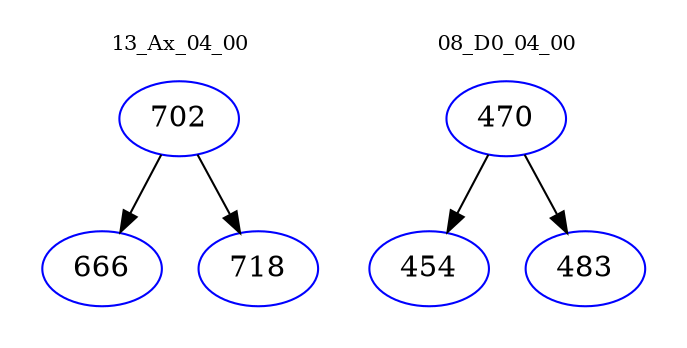 digraph{
subgraph cluster_0 {
color = white
label = "13_Ax_04_00";
fontsize=10;
T0_702 [label="702", color="blue"]
T0_702 -> T0_666 [color="black"]
T0_666 [label="666", color="blue"]
T0_702 -> T0_718 [color="black"]
T0_718 [label="718", color="blue"]
}
subgraph cluster_1 {
color = white
label = "08_D0_04_00";
fontsize=10;
T1_470 [label="470", color="blue"]
T1_470 -> T1_454 [color="black"]
T1_454 [label="454", color="blue"]
T1_470 -> T1_483 [color="black"]
T1_483 [label="483", color="blue"]
}
}
